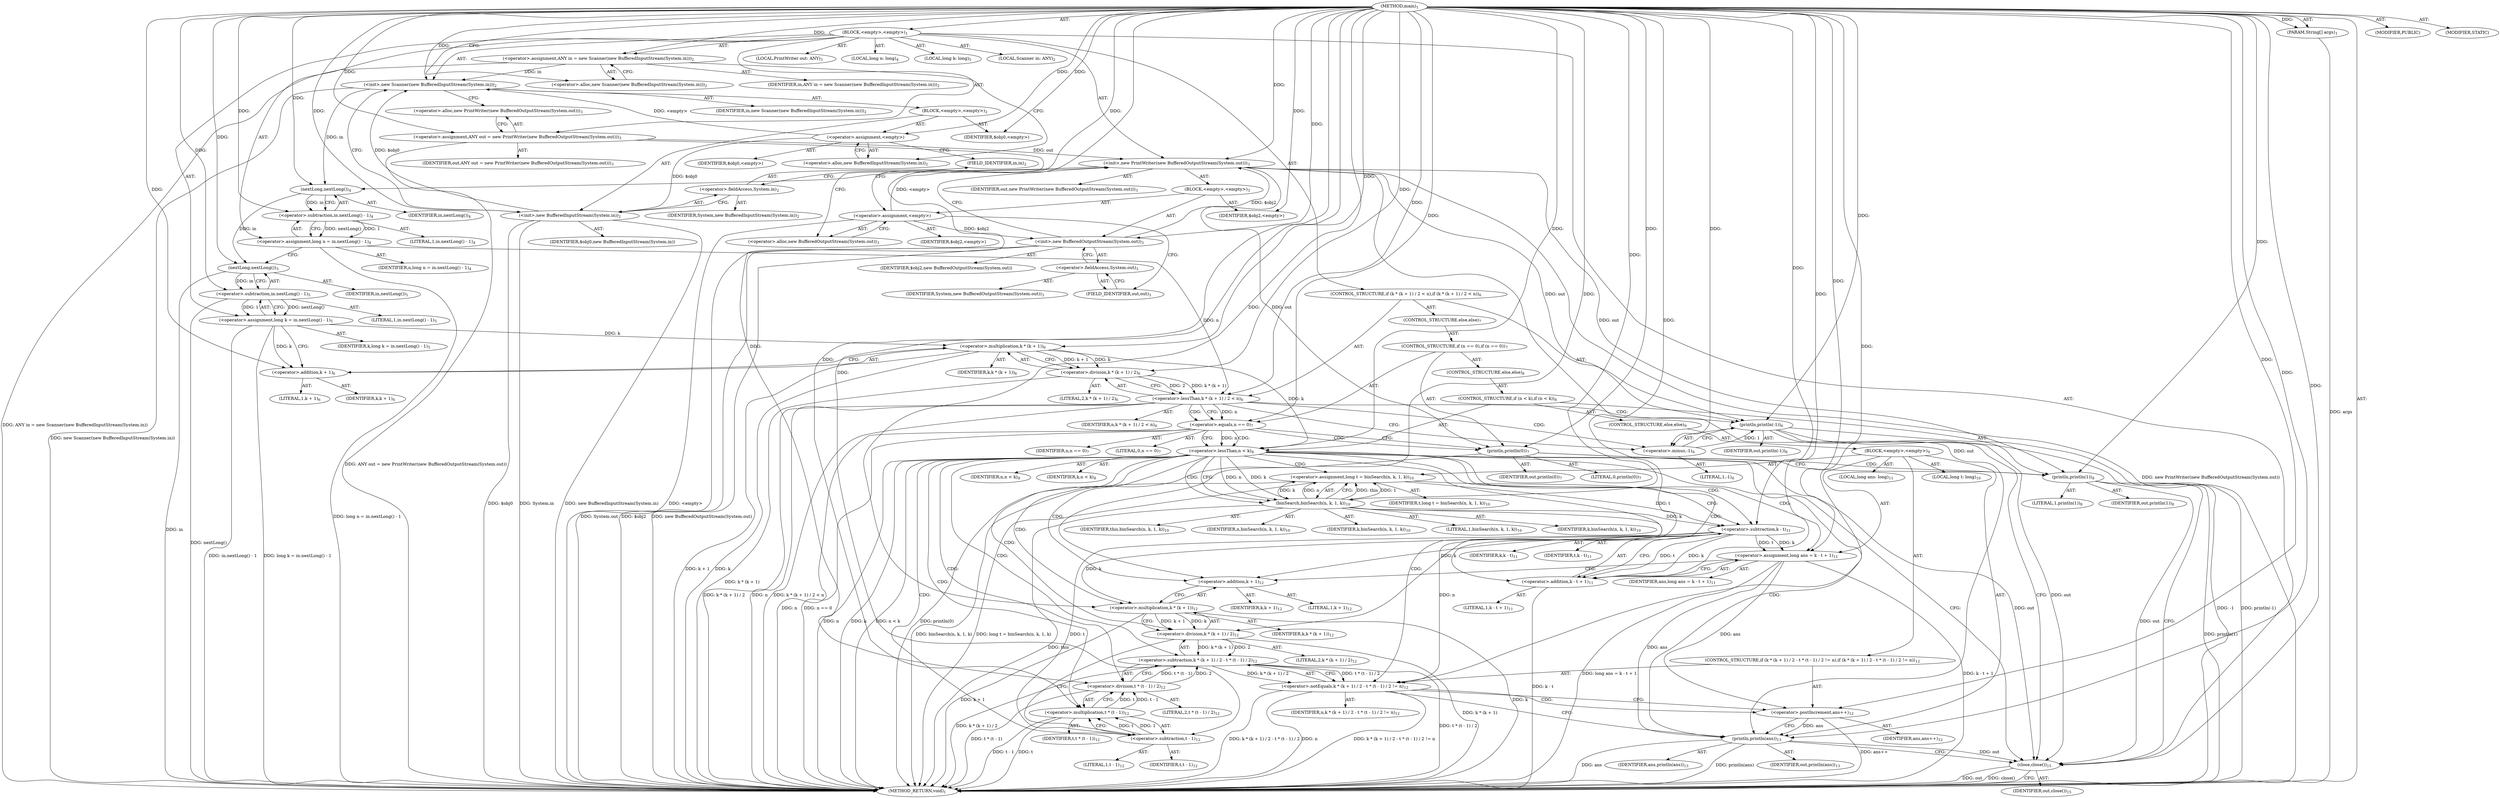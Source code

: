 digraph "main" {  
"21" [label = <(METHOD,main)<SUB>1</SUB>> ]
"22" [label = <(PARAM,String[] args)<SUB>1</SUB>> ]
"23" [label = <(BLOCK,&lt;empty&gt;,&lt;empty&gt;)<SUB>1</SUB>> ]
"4" [label = <(LOCAL,Scanner in: ANY)<SUB>2</SUB>> ]
"24" [label = <(&lt;operator&gt;.assignment,ANY in = new Scanner(new BufferedInputStream(System.in)))<SUB>2</SUB>> ]
"25" [label = <(IDENTIFIER,in,ANY in = new Scanner(new BufferedInputStream(System.in)))<SUB>2</SUB>> ]
"26" [label = <(&lt;operator&gt;.alloc,new Scanner(new BufferedInputStream(System.in)))<SUB>2</SUB>> ]
"27" [label = <(&lt;init&gt;,new Scanner(new BufferedInputStream(System.in)))<SUB>2</SUB>> ]
"3" [label = <(IDENTIFIER,in,new Scanner(new BufferedInputStream(System.in)))<SUB>2</SUB>> ]
"28" [label = <(BLOCK,&lt;empty&gt;,&lt;empty&gt;)<SUB>2</SUB>> ]
"29" [label = <(&lt;operator&gt;.assignment,&lt;empty&gt;)> ]
"30" [label = <(IDENTIFIER,$obj0,&lt;empty&gt;)> ]
"31" [label = <(&lt;operator&gt;.alloc,new BufferedInputStream(System.in))<SUB>2</SUB>> ]
"32" [label = <(&lt;init&gt;,new BufferedInputStream(System.in))<SUB>2</SUB>> ]
"33" [label = <(IDENTIFIER,$obj0,new BufferedInputStream(System.in))> ]
"34" [label = <(&lt;operator&gt;.fieldAccess,System.in)<SUB>2</SUB>> ]
"35" [label = <(IDENTIFIER,System,new BufferedInputStream(System.in))<SUB>2</SUB>> ]
"36" [label = <(FIELD_IDENTIFIER,in,in)<SUB>2</SUB>> ]
"37" [label = <(IDENTIFIER,$obj0,&lt;empty&gt;)> ]
"6" [label = <(LOCAL,PrintWriter out: ANY)<SUB>3</SUB>> ]
"38" [label = <(&lt;operator&gt;.assignment,ANY out = new PrintWriter(new BufferedOutputStream(System.out)))<SUB>3</SUB>> ]
"39" [label = <(IDENTIFIER,out,ANY out = new PrintWriter(new BufferedOutputStream(System.out)))<SUB>3</SUB>> ]
"40" [label = <(&lt;operator&gt;.alloc,new PrintWriter(new BufferedOutputStream(System.out)))<SUB>3</SUB>> ]
"41" [label = <(&lt;init&gt;,new PrintWriter(new BufferedOutputStream(System.out)))<SUB>3</SUB>> ]
"5" [label = <(IDENTIFIER,out,new PrintWriter(new BufferedOutputStream(System.out)))<SUB>3</SUB>> ]
"42" [label = <(BLOCK,&lt;empty&gt;,&lt;empty&gt;)<SUB>3</SUB>> ]
"43" [label = <(&lt;operator&gt;.assignment,&lt;empty&gt;)> ]
"44" [label = <(IDENTIFIER,$obj2,&lt;empty&gt;)> ]
"45" [label = <(&lt;operator&gt;.alloc,new BufferedOutputStream(System.out))<SUB>3</SUB>> ]
"46" [label = <(&lt;init&gt;,new BufferedOutputStream(System.out))<SUB>3</SUB>> ]
"47" [label = <(IDENTIFIER,$obj2,new BufferedOutputStream(System.out))> ]
"48" [label = <(&lt;operator&gt;.fieldAccess,System.out)<SUB>3</SUB>> ]
"49" [label = <(IDENTIFIER,System,new BufferedOutputStream(System.out))<SUB>3</SUB>> ]
"50" [label = <(FIELD_IDENTIFIER,out,out)<SUB>3</SUB>> ]
"51" [label = <(IDENTIFIER,$obj2,&lt;empty&gt;)> ]
"52" [label = <(LOCAL,long n: long)<SUB>4</SUB>> ]
"53" [label = <(&lt;operator&gt;.assignment,long n = in.nextLong() - 1)<SUB>4</SUB>> ]
"54" [label = <(IDENTIFIER,n,long n = in.nextLong() - 1)<SUB>4</SUB>> ]
"55" [label = <(&lt;operator&gt;.subtraction,in.nextLong() - 1)<SUB>4</SUB>> ]
"56" [label = <(nextLong,nextLong())<SUB>4</SUB>> ]
"57" [label = <(IDENTIFIER,in,nextLong())<SUB>4</SUB>> ]
"58" [label = <(LITERAL,1,in.nextLong() - 1)<SUB>4</SUB>> ]
"59" [label = <(LOCAL,long k: long)<SUB>5</SUB>> ]
"60" [label = <(&lt;operator&gt;.assignment,long k = in.nextLong() - 1)<SUB>5</SUB>> ]
"61" [label = <(IDENTIFIER,k,long k = in.nextLong() - 1)<SUB>5</SUB>> ]
"62" [label = <(&lt;operator&gt;.subtraction,in.nextLong() - 1)<SUB>5</SUB>> ]
"63" [label = <(nextLong,nextLong())<SUB>5</SUB>> ]
"64" [label = <(IDENTIFIER,in,nextLong())<SUB>5</SUB>> ]
"65" [label = <(LITERAL,1,in.nextLong() - 1)<SUB>5</SUB>> ]
"66" [label = <(CONTROL_STRUCTURE,if (k * (k + 1) / 2 &lt; n),if (k * (k + 1) / 2 &lt; n))<SUB>6</SUB>> ]
"67" [label = <(&lt;operator&gt;.lessThan,k * (k + 1) / 2 &lt; n)<SUB>6</SUB>> ]
"68" [label = <(&lt;operator&gt;.division,k * (k + 1) / 2)<SUB>6</SUB>> ]
"69" [label = <(&lt;operator&gt;.multiplication,k * (k + 1))<SUB>6</SUB>> ]
"70" [label = <(IDENTIFIER,k,k * (k + 1))<SUB>6</SUB>> ]
"71" [label = <(&lt;operator&gt;.addition,k + 1)<SUB>6</SUB>> ]
"72" [label = <(IDENTIFIER,k,k + 1)<SUB>6</SUB>> ]
"73" [label = <(LITERAL,1,k + 1)<SUB>6</SUB>> ]
"74" [label = <(LITERAL,2,k * (k + 1) / 2)<SUB>6</SUB>> ]
"75" [label = <(IDENTIFIER,n,k * (k + 1) / 2 &lt; n)<SUB>6</SUB>> ]
"76" [label = <(println,println(-1))<SUB>6</SUB>> ]
"77" [label = <(IDENTIFIER,out,println(-1))<SUB>6</SUB>> ]
"78" [label = <(&lt;operator&gt;.minus,-1)<SUB>6</SUB>> ]
"79" [label = <(LITERAL,1,-1)<SUB>6</SUB>> ]
"80" [label = <(CONTROL_STRUCTURE,else,else)<SUB>7</SUB>> ]
"81" [label = <(CONTROL_STRUCTURE,if (n == 0),if (n == 0))<SUB>7</SUB>> ]
"82" [label = <(&lt;operator&gt;.equals,n == 0)<SUB>7</SUB>> ]
"83" [label = <(IDENTIFIER,n,n == 0)<SUB>7</SUB>> ]
"84" [label = <(LITERAL,0,n == 0)<SUB>7</SUB>> ]
"85" [label = <(println,println(0))<SUB>7</SUB>> ]
"86" [label = <(IDENTIFIER,out,println(0))<SUB>7</SUB>> ]
"87" [label = <(LITERAL,0,println(0))<SUB>7</SUB>> ]
"88" [label = <(CONTROL_STRUCTURE,else,else)<SUB>8</SUB>> ]
"89" [label = <(CONTROL_STRUCTURE,if (n &lt; k),if (n &lt; k))<SUB>8</SUB>> ]
"90" [label = <(&lt;operator&gt;.lessThan,n &lt; k)<SUB>8</SUB>> ]
"91" [label = <(IDENTIFIER,n,n &lt; k)<SUB>8</SUB>> ]
"92" [label = <(IDENTIFIER,k,n &lt; k)<SUB>8</SUB>> ]
"93" [label = <(println,println(1))<SUB>8</SUB>> ]
"94" [label = <(IDENTIFIER,out,println(1))<SUB>8</SUB>> ]
"95" [label = <(LITERAL,1,println(1))<SUB>8</SUB>> ]
"96" [label = <(CONTROL_STRUCTURE,else,else)<SUB>9</SUB>> ]
"97" [label = <(BLOCK,&lt;empty&gt;,&lt;empty&gt;)<SUB>9</SUB>> ]
"98" [label = <(LOCAL,long t: long)<SUB>10</SUB>> ]
"99" [label = <(&lt;operator&gt;.assignment,long t = binSearch(n, k, 1, k))<SUB>10</SUB>> ]
"100" [label = <(IDENTIFIER,t,long t = binSearch(n, k, 1, k))<SUB>10</SUB>> ]
"101" [label = <(binSearch,binSearch(n, k, 1, k))<SUB>10</SUB>> ]
"102" [label = <(IDENTIFIER,this,binSearch(n, k, 1, k))<SUB>10</SUB>> ]
"103" [label = <(IDENTIFIER,n,binSearch(n, k, 1, k))<SUB>10</SUB>> ]
"104" [label = <(IDENTIFIER,k,binSearch(n, k, 1, k))<SUB>10</SUB>> ]
"105" [label = <(LITERAL,1,binSearch(n, k, 1, k))<SUB>10</SUB>> ]
"106" [label = <(IDENTIFIER,k,binSearch(n, k, 1, k))<SUB>10</SUB>> ]
"107" [label = <(LOCAL,long ans: long)<SUB>11</SUB>> ]
"108" [label = <(&lt;operator&gt;.assignment,long ans = k - t + 1)<SUB>11</SUB>> ]
"109" [label = <(IDENTIFIER,ans,long ans = k - t + 1)<SUB>11</SUB>> ]
"110" [label = <(&lt;operator&gt;.addition,k - t + 1)<SUB>11</SUB>> ]
"111" [label = <(&lt;operator&gt;.subtraction,k - t)<SUB>11</SUB>> ]
"112" [label = <(IDENTIFIER,k,k - t)<SUB>11</SUB>> ]
"113" [label = <(IDENTIFIER,t,k - t)<SUB>11</SUB>> ]
"114" [label = <(LITERAL,1,k - t + 1)<SUB>11</SUB>> ]
"115" [label = <(CONTROL_STRUCTURE,if (k * (k + 1) / 2 - t * (t - 1) / 2 != n),if (k * (k + 1) / 2 - t * (t - 1) / 2 != n))<SUB>12</SUB>> ]
"116" [label = <(&lt;operator&gt;.notEquals,k * (k + 1) / 2 - t * (t - 1) / 2 != n)<SUB>12</SUB>> ]
"117" [label = <(&lt;operator&gt;.subtraction,k * (k + 1) / 2 - t * (t - 1) / 2)<SUB>12</SUB>> ]
"118" [label = <(&lt;operator&gt;.division,k * (k + 1) / 2)<SUB>12</SUB>> ]
"119" [label = <(&lt;operator&gt;.multiplication,k * (k + 1))<SUB>12</SUB>> ]
"120" [label = <(IDENTIFIER,k,k * (k + 1))<SUB>12</SUB>> ]
"121" [label = <(&lt;operator&gt;.addition,k + 1)<SUB>12</SUB>> ]
"122" [label = <(IDENTIFIER,k,k + 1)<SUB>12</SUB>> ]
"123" [label = <(LITERAL,1,k + 1)<SUB>12</SUB>> ]
"124" [label = <(LITERAL,2,k * (k + 1) / 2)<SUB>12</SUB>> ]
"125" [label = <(&lt;operator&gt;.division,t * (t - 1) / 2)<SUB>12</SUB>> ]
"126" [label = <(&lt;operator&gt;.multiplication,t * (t - 1))<SUB>12</SUB>> ]
"127" [label = <(IDENTIFIER,t,t * (t - 1))<SUB>12</SUB>> ]
"128" [label = <(&lt;operator&gt;.subtraction,t - 1)<SUB>12</SUB>> ]
"129" [label = <(IDENTIFIER,t,t - 1)<SUB>12</SUB>> ]
"130" [label = <(LITERAL,1,t - 1)<SUB>12</SUB>> ]
"131" [label = <(LITERAL,2,t * (t - 1) / 2)<SUB>12</SUB>> ]
"132" [label = <(IDENTIFIER,n,k * (k + 1) / 2 - t * (t - 1) / 2 != n)<SUB>12</SUB>> ]
"133" [label = <(&lt;operator&gt;.postIncrement,ans++)<SUB>12</SUB>> ]
"134" [label = <(IDENTIFIER,ans,ans++)<SUB>12</SUB>> ]
"135" [label = <(println,println(ans))<SUB>13</SUB>> ]
"136" [label = <(IDENTIFIER,out,println(ans))<SUB>13</SUB>> ]
"137" [label = <(IDENTIFIER,ans,println(ans))<SUB>13</SUB>> ]
"138" [label = <(close,close())<SUB>15</SUB>> ]
"139" [label = <(IDENTIFIER,out,close())<SUB>15</SUB>> ]
"140" [label = <(MODIFIER,PUBLIC)> ]
"141" [label = <(MODIFIER,STATIC)> ]
"142" [label = <(METHOD_RETURN,void)<SUB>1</SUB>> ]
  "21" -> "22"  [ label = "AST: "] 
  "21" -> "23"  [ label = "AST: "] 
  "21" -> "140"  [ label = "AST: "] 
  "21" -> "141"  [ label = "AST: "] 
  "21" -> "142"  [ label = "AST: "] 
  "23" -> "4"  [ label = "AST: "] 
  "23" -> "24"  [ label = "AST: "] 
  "23" -> "27"  [ label = "AST: "] 
  "23" -> "6"  [ label = "AST: "] 
  "23" -> "38"  [ label = "AST: "] 
  "23" -> "41"  [ label = "AST: "] 
  "23" -> "52"  [ label = "AST: "] 
  "23" -> "53"  [ label = "AST: "] 
  "23" -> "59"  [ label = "AST: "] 
  "23" -> "60"  [ label = "AST: "] 
  "23" -> "66"  [ label = "AST: "] 
  "23" -> "138"  [ label = "AST: "] 
  "24" -> "25"  [ label = "AST: "] 
  "24" -> "26"  [ label = "AST: "] 
  "27" -> "3"  [ label = "AST: "] 
  "27" -> "28"  [ label = "AST: "] 
  "28" -> "29"  [ label = "AST: "] 
  "28" -> "32"  [ label = "AST: "] 
  "28" -> "37"  [ label = "AST: "] 
  "29" -> "30"  [ label = "AST: "] 
  "29" -> "31"  [ label = "AST: "] 
  "32" -> "33"  [ label = "AST: "] 
  "32" -> "34"  [ label = "AST: "] 
  "34" -> "35"  [ label = "AST: "] 
  "34" -> "36"  [ label = "AST: "] 
  "38" -> "39"  [ label = "AST: "] 
  "38" -> "40"  [ label = "AST: "] 
  "41" -> "5"  [ label = "AST: "] 
  "41" -> "42"  [ label = "AST: "] 
  "42" -> "43"  [ label = "AST: "] 
  "42" -> "46"  [ label = "AST: "] 
  "42" -> "51"  [ label = "AST: "] 
  "43" -> "44"  [ label = "AST: "] 
  "43" -> "45"  [ label = "AST: "] 
  "46" -> "47"  [ label = "AST: "] 
  "46" -> "48"  [ label = "AST: "] 
  "48" -> "49"  [ label = "AST: "] 
  "48" -> "50"  [ label = "AST: "] 
  "53" -> "54"  [ label = "AST: "] 
  "53" -> "55"  [ label = "AST: "] 
  "55" -> "56"  [ label = "AST: "] 
  "55" -> "58"  [ label = "AST: "] 
  "56" -> "57"  [ label = "AST: "] 
  "60" -> "61"  [ label = "AST: "] 
  "60" -> "62"  [ label = "AST: "] 
  "62" -> "63"  [ label = "AST: "] 
  "62" -> "65"  [ label = "AST: "] 
  "63" -> "64"  [ label = "AST: "] 
  "66" -> "67"  [ label = "AST: "] 
  "66" -> "76"  [ label = "AST: "] 
  "66" -> "80"  [ label = "AST: "] 
  "67" -> "68"  [ label = "AST: "] 
  "67" -> "75"  [ label = "AST: "] 
  "68" -> "69"  [ label = "AST: "] 
  "68" -> "74"  [ label = "AST: "] 
  "69" -> "70"  [ label = "AST: "] 
  "69" -> "71"  [ label = "AST: "] 
  "71" -> "72"  [ label = "AST: "] 
  "71" -> "73"  [ label = "AST: "] 
  "76" -> "77"  [ label = "AST: "] 
  "76" -> "78"  [ label = "AST: "] 
  "78" -> "79"  [ label = "AST: "] 
  "80" -> "81"  [ label = "AST: "] 
  "81" -> "82"  [ label = "AST: "] 
  "81" -> "85"  [ label = "AST: "] 
  "81" -> "88"  [ label = "AST: "] 
  "82" -> "83"  [ label = "AST: "] 
  "82" -> "84"  [ label = "AST: "] 
  "85" -> "86"  [ label = "AST: "] 
  "85" -> "87"  [ label = "AST: "] 
  "88" -> "89"  [ label = "AST: "] 
  "89" -> "90"  [ label = "AST: "] 
  "89" -> "93"  [ label = "AST: "] 
  "89" -> "96"  [ label = "AST: "] 
  "90" -> "91"  [ label = "AST: "] 
  "90" -> "92"  [ label = "AST: "] 
  "93" -> "94"  [ label = "AST: "] 
  "93" -> "95"  [ label = "AST: "] 
  "96" -> "97"  [ label = "AST: "] 
  "97" -> "98"  [ label = "AST: "] 
  "97" -> "99"  [ label = "AST: "] 
  "97" -> "107"  [ label = "AST: "] 
  "97" -> "108"  [ label = "AST: "] 
  "97" -> "115"  [ label = "AST: "] 
  "97" -> "135"  [ label = "AST: "] 
  "99" -> "100"  [ label = "AST: "] 
  "99" -> "101"  [ label = "AST: "] 
  "101" -> "102"  [ label = "AST: "] 
  "101" -> "103"  [ label = "AST: "] 
  "101" -> "104"  [ label = "AST: "] 
  "101" -> "105"  [ label = "AST: "] 
  "101" -> "106"  [ label = "AST: "] 
  "108" -> "109"  [ label = "AST: "] 
  "108" -> "110"  [ label = "AST: "] 
  "110" -> "111"  [ label = "AST: "] 
  "110" -> "114"  [ label = "AST: "] 
  "111" -> "112"  [ label = "AST: "] 
  "111" -> "113"  [ label = "AST: "] 
  "115" -> "116"  [ label = "AST: "] 
  "115" -> "133"  [ label = "AST: "] 
  "116" -> "117"  [ label = "AST: "] 
  "116" -> "132"  [ label = "AST: "] 
  "117" -> "118"  [ label = "AST: "] 
  "117" -> "125"  [ label = "AST: "] 
  "118" -> "119"  [ label = "AST: "] 
  "118" -> "124"  [ label = "AST: "] 
  "119" -> "120"  [ label = "AST: "] 
  "119" -> "121"  [ label = "AST: "] 
  "121" -> "122"  [ label = "AST: "] 
  "121" -> "123"  [ label = "AST: "] 
  "125" -> "126"  [ label = "AST: "] 
  "125" -> "131"  [ label = "AST: "] 
  "126" -> "127"  [ label = "AST: "] 
  "126" -> "128"  [ label = "AST: "] 
  "128" -> "129"  [ label = "AST: "] 
  "128" -> "130"  [ label = "AST: "] 
  "133" -> "134"  [ label = "AST: "] 
  "135" -> "136"  [ label = "AST: "] 
  "135" -> "137"  [ label = "AST: "] 
  "138" -> "139"  [ label = "AST: "] 
  "24" -> "31"  [ label = "CFG: "] 
  "27" -> "40"  [ label = "CFG: "] 
  "38" -> "45"  [ label = "CFG: "] 
  "41" -> "56"  [ label = "CFG: "] 
  "53" -> "63"  [ label = "CFG: "] 
  "60" -> "71"  [ label = "CFG: "] 
  "138" -> "142"  [ label = "CFG: "] 
  "26" -> "24"  [ label = "CFG: "] 
  "40" -> "38"  [ label = "CFG: "] 
  "55" -> "53"  [ label = "CFG: "] 
  "62" -> "60"  [ label = "CFG: "] 
  "67" -> "78"  [ label = "CFG: "] 
  "67" -> "82"  [ label = "CFG: "] 
  "76" -> "138"  [ label = "CFG: "] 
  "29" -> "36"  [ label = "CFG: "] 
  "32" -> "27"  [ label = "CFG: "] 
  "43" -> "50"  [ label = "CFG: "] 
  "46" -> "41"  [ label = "CFG: "] 
  "56" -> "55"  [ label = "CFG: "] 
  "63" -> "62"  [ label = "CFG: "] 
  "68" -> "67"  [ label = "CFG: "] 
  "78" -> "76"  [ label = "CFG: "] 
  "31" -> "29"  [ label = "CFG: "] 
  "34" -> "32"  [ label = "CFG: "] 
  "45" -> "43"  [ label = "CFG: "] 
  "48" -> "46"  [ label = "CFG: "] 
  "69" -> "68"  [ label = "CFG: "] 
  "82" -> "85"  [ label = "CFG: "] 
  "82" -> "90"  [ label = "CFG: "] 
  "85" -> "138"  [ label = "CFG: "] 
  "36" -> "34"  [ label = "CFG: "] 
  "50" -> "48"  [ label = "CFG: "] 
  "71" -> "69"  [ label = "CFG: "] 
  "90" -> "93"  [ label = "CFG: "] 
  "90" -> "101"  [ label = "CFG: "] 
  "93" -> "138"  [ label = "CFG: "] 
  "99" -> "111"  [ label = "CFG: "] 
  "108" -> "121"  [ label = "CFG: "] 
  "135" -> "138"  [ label = "CFG: "] 
  "101" -> "99"  [ label = "CFG: "] 
  "110" -> "108"  [ label = "CFG: "] 
  "116" -> "133"  [ label = "CFG: "] 
  "116" -> "135"  [ label = "CFG: "] 
  "133" -> "135"  [ label = "CFG: "] 
  "111" -> "110"  [ label = "CFG: "] 
  "117" -> "116"  [ label = "CFG: "] 
  "118" -> "128"  [ label = "CFG: "] 
  "125" -> "117"  [ label = "CFG: "] 
  "119" -> "118"  [ label = "CFG: "] 
  "126" -> "125"  [ label = "CFG: "] 
  "121" -> "119"  [ label = "CFG: "] 
  "128" -> "126"  [ label = "CFG: "] 
  "21" -> "26"  [ label = "CFG: "] 
  "22" -> "142"  [ label = "DDG: args"] 
  "24" -> "142"  [ label = "DDG: ANY in = new Scanner(new BufferedInputStream(System.in))"] 
  "32" -> "142"  [ label = "DDG: $obj0"] 
  "32" -> "142"  [ label = "DDG: System.in"] 
  "32" -> "142"  [ label = "DDG: new BufferedInputStream(System.in)"] 
  "27" -> "142"  [ label = "DDG: new Scanner(new BufferedInputStream(System.in))"] 
  "38" -> "142"  [ label = "DDG: ANY out = new PrintWriter(new BufferedOutputStream(System.out))"] 
  "43" -> "142"  [ label = "DDG: &lt;empty&gt;"] 
  "46" -> "142"  [ label = "DDG: $obj2"] 
  "46" -> "142"  [ label = "DDG: System.out"] 
  "46" -> "142"  [ label = "DDG: new BufferedOutputStream(System.out)"] 
  "41" -> "142"  [ label = "DDG: new PrintWriter(new BufferedOutputStream(System.out))"] 
  "53" -> "142"  [ label = "DDG: long n = in.nextLong() - 1"] 
  "63" -> "142"  [ label = "DDG: in"] 
  "62" -> "142"  [ label = "DDG: nextLong()"] 
  "60" -> "142"  [ label = "DDG: in.nextLong() - 1"] 
  "60" -> "142"  [ label = "DDG: long k = in.nextLong() - 1"] 
  "69" -> "142"  [ label = "DDG: k"] 
  "69" -> "142"  [ label = "DDG: k + 1"] 
  "68" -> "142"  [ label = "DDG: k * (k + 1)"] 
  "67" -> "142"  [ label = "DDG: k * (k + 1) / 2"] 
  "67" -> "142"  [ label = "DDG: n"] 
  "67" -> "142"  [ label = "DDG: k * (k + 1) / 2 &lt; n"] 
  "82" -> "142"  [ label = "DDG: n"] 
  "82" -> "142"  [ label = "DDG: n == 0"] 
  "90" -> "142"  [ label = "DDG: n"] 
  "90" -> "142"  [ label = "DDG: k"] 
  "90" -> "142"  [ label = "DDG: n &lt; k"] 
  "99" -> "142"  [ label = "DDG: binSearch(n, k, 1, k)"] 
  "99" -> "142"  [ label = "DDG: long t = binSearch(n, k, 1, k)"] 
  "110" -> "142"  [ label = "DDG: k - t"] 
  "108" -> "142"  [ label = "DDG: k - t + 1"] 
  "108" -> "142"  [ label = "DDG: long ans = k - t + 1"] 
  "119" -> "142"  [ label = "DDG: k"] 
  "119" -> "142"  [ label = "DDG: k + 1"] 
  "118" -> "142"  [ label = "DDG: k * (k + 1)"] 
  "117" -> "142"  [ label = "DDG: k * (k + 1) / 2"] 
  "126" -> "142"  [ label = "DDG: t"] 
  "126" -> "142"  [ label = "DDG: t - 1"] 
  "125" -> "142"  [ label = "DDG: t * (t - 1)"] 
  "117" -> "142"  [ label = "DDG: t * (t - 1) / 2"] 
  "116" -> "142"  [ label = "DDG: k * (k + 1) / 2 - t * (t - 1) / 2"] 
  "116" -> "142"  [ label = "DDG: n"] 
  "116" -> "142"  [ label = "DDG: k * (k + 1) / 2 - t * (t - 1) / 2 != n"] 
  "133" -> "142"  [ label = "DDG: ans++"] 
  "135" -> "142"  [ label = "DDG: ans"] 
  "135" -> "142"  [ label = "DDG: println(ans)"] 
  "93" -> "142"  [ label = "DDG: println(1)"] 
  "85" -> "142"  [ label = "DDG: println(0)"] 
  "76" -> "142"  [ label = "DDG: -1"] 
  "76" -> "142"  [ label = "DDG: println(-1)"] 
  "138" -> "142"  [ label = "DDG: out"] 
  "138" -> "142"  [ label = "DDG: close()"] 
  "101" -> "142"  [ label = "DDG: this"] 
  "21" -> "22"  [ label = "DDG: "] 
  "21" -> "24"  [ label = "DDG: "] 
  "21" -> "38"  [ label = "DDG: "] 
  "55" -> "53"  [ label = "DDG: nextLong()"] 
  "55" -> "53"  [ label = "DDG: 1"] 
  "62" -> "60"  [ label = "DDG: nextLong()"] 
  "62" -> "60"  [ label = "DDG: 1"] 
  "24" -> "27"  [ label = "DDG: in"] 
  "21" -> "27"  [ label = "DDG: "] 
  "29" -> "27"  [ label = "DDG: &lt;empty&gt;"] 
  "32" -> "27"  [ label = "DDG: $obj0"] 
  "38" -> "41"  [ label = "DDG: out"] 
  "21" -> "41"  [ label = "DDG: "] 
  "43" -> "41"  [ label = "DDG: &lt;empty&gt;"] 
  "46" -> "41"  [ label = "DDG: $obj2"] 
  "135" -> "138"  [ label = "DDG: out"] 
  "93" -> "138"  [ label = "DDG: out"] 
  "85" -> "138"  [ label = "DDG: out"] 
  "76" -> "138"  [ label = "DDG: out"] 
  "21" -> "138"  [ label = "DDG: "] 
  "21" -> "29"  [ label = "DDG: "] 
  "21" -> "37"  [ label = "DDG: "] 
  "21" -> "43"  [ label = "DDG: "] 
  "21" -> "51"  [ label = "DDG: "] 
  "56" -> "55"  [ label = "DDG: in"] 
  "21" -> "55"  [ label = "DDG: "] 
  "63" -> "62"  [ label = "DDG: in"] 
  "21" -> "62"  [ label = "DDG: "] 
  "68" -> "67"  [ label = "DDG: k * (k + 1)"] 
  "68" -> "67"  [ label = "DDG: 2"] 
  "53" -> "67"  [ label = "DDG: n"] 
  "21" -> "67"  [ label = "DDG: "] 
  "41" -> "76"  [ label = "DDG: out"] 
  "21" -> "76"  [ label = "DDG: "] 
  "78" -> "76"  [ label = "DDG: 1"] 
  "29" -> "32"  [ label = "DDG: $obj0"] 
  "21" -> "32"  [ label = "DDG: "] 
  "43" -> "46"  [ label = "DDG: $obj2"] 
  "21" -> "46"  [ label = "DDG: "] 
  "27" -> "56"  [ label = "DDG: in"] 
  "21" -> "56"  [ label = "DDG: "] 
  "56" -> "63"  [ label = "DDG: in"] 
  "21" -> "63"  [ label = "DDG: "] 
  "69" -> "68"  [ label = "DDG: k"] 
  "69" -> "68"  [ label = "DDG: k + 1"] 
  "21" -> "68"  [ label = "DDG: "] 
  "21" -> "78"  [ label = "DDG: "] 
  "21" -> "69"  [ label = "DDG: "] 
  "60" -> "69"  [ label = "DDG: k"] 
  "67" -> "82"  [ label = "DDG: n"] 
  "21" -> "82"  [ label = "DDG: "] 
  "41" -> "85"  [ label = "DDG: out"] 
  "21" -> "85"  [ label = "DDG: "] 
  "60" -> "71"  [ label = "DDG: k"] 
  "21" -> "71"  [ label = "DDG: "] 
  "82" -> "90"  [ label = "DDG: n"] 
  "21" -> "90"  [ label = "DDG: "] 
  "69" -> "90"  [ label = "DDG: k"] 
  "41" -> "93"  [ label = "DDG: out"] 
  "21" -> "93"  [ label = "DDG: "] 
  "101" -> "99"  [ label = "DDG: this"] 
  "101" -> "99"  [ label = "DDG: 1"] 
  "101" -> "99"  [ label = "DDG: k"] 
  "101" -> "99"  [ label = "DDG: n"] 
  "111" -> "108"  [ label = "DDG: k"] 
  "111" -> "108"  [ label = "DDG: t"] 
  "21" -> "108"  [ label = "DDG: "] 
  "41" -> "135"  [ label = "DDG: out"] 
  "21" -> "135"  [ label = "DDG: "] 
  "108" -> "135"  [ label = "DDG: ans"] 
  "133" -> "135"  [ label = "DDG: ans"] 
  "21" -> "101"  [ label = "DDG: "] 
  "90" -> "101"  [ label = "DDG: n"] 
  "90" -> "101"  [ label = "DDG: k"] 
  "111" -> "110"  [ label = "DDG: k"] 
  "111" -> "110"  [ label = "DDG: t"] 
  "21" -> "110"  [ label = "DDG: "] 
  "117" -> "116"  [ label = "DDG: k * (k + 1) / 2"] 
  "117" -> "116"  [ label = "DDG: t * (t - 1) / 2"] 
  "101" -> "116"  [ label = "DDG: n"] 
  "21" -> "116"  [ label = "DDG: "] 
  "108" -> "133"  [ label = "DDG: ans"] 
  "21" -> "133"  [ label = "DDG: "] 
  "101" -> "111"  [ label = "DDG: k"] 
  "21" -> "111"  [ label = "DDG: "] 
  "99" -> "111"  [ label = "DDG: t"] 
  "118" -> "117"  [ label = "DDG: k * (k + 1)"] 
  "118" -> "117"  [ label = "DDG: 2"] 
  "125" -> "117"  [ label = "DDG: t * (t - 1)"] 
  "125" -> "117"  [ label = "DDG: 2"] 
  "119" -> "118"  [ label = "DDG: k"] 
  "119" -> "118"  [ label = "DDG: k + 1"] 
  "21" -> "118"  [ label = "DDG: "] 
  "126" -> "125"  [ label = "DDG: t"] 
  "126" -> "125"  [ label = "DDG: t - 1"] 
  "21" -> "125"  [ label = "DDG: "] 
  "21" -> "119"  [ label = "DDG: "] 
  "111" -> "119"  [ label = "DDG: k"] 
  "128" -> "126"  [ label = "DDG: t"] 
  "21" -> "126"  [ label = "DDG: "] 
  "128" -> "126"  [ label = "DDG: 1"] 
  "111" -> "121"  [ label = "DDG: k"] 
  "21" -> "121"  [ label = "DDG: "] 
  "111" -> "128"  [ label = "DDG: t"] 
  "21" -> "128"  [ label = "DDG: "] 
  "67" -> "76"  [ label = "CDG: "] 
  "67" -> "82"  [ label = "CDG: "] 
  "67" -> "78"  [ label = "CDG: "] 
  "82" -> "85"  [ label = "CDG: "] 
  "82" -> "90"  [ label = "CDG: "] 
  "90" -> "116"  [ label = "CDG: "] 
  "90" -> "99"  [ label = "CDG: "] 
  "90" -> "128"  [ label = "CDG: "] 
  "90" -> "119"  [ label = "CDG: "] 
  "90" -> "121"  [ label = "CDG: "] 
  "90" -> "93"  [ label = "CDG: "] 
  "90" -> "101"  [ label = "CDG: "] 
  "90" -> "126"  [ label = "CDG: "] 
  "90" -> "118"  [ label = "CDG: "] 
  "90" -> "135"  [ label = "CDG: "] 
  "90" -> "110"  [ label = "CDG: "] 
  "90" -> "117"  [ label = "CDG: "] 
  "90" -> "108"  [ label = "CDG: "] 
  "90" -> "125"  [ label = "CDG: "] 
  "90" -> "111"  [ label = "CDG: "] 
  "116" -> "133"  [ label = "CDG: "] 
}
